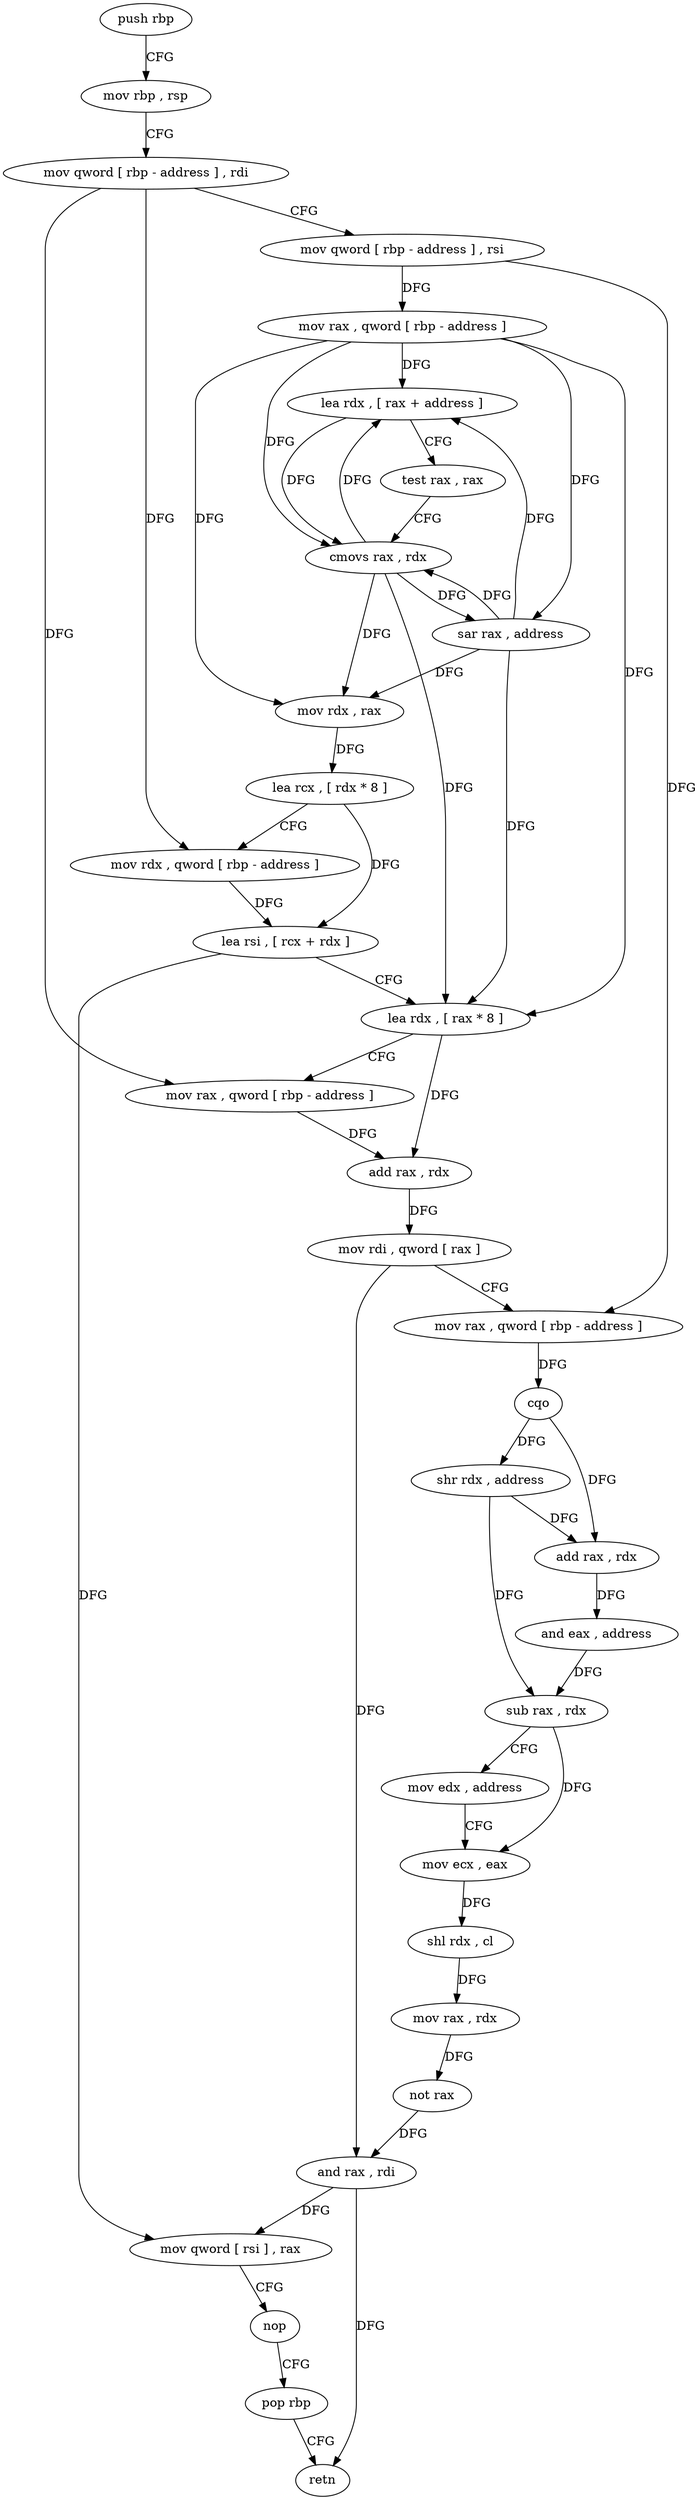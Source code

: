 digraph "func" {
"4365186" [label = "push rbp" ]
"4365187" [label = "mov rbp , rsp" ]
"4365190" [label = "mov qword [ rbp - address ] , rdi" ]
"4365194" [label = "mov qword [ rbp - address ] , rsi" ]
"4365198" [label = "mov rax , qword [ rbp - address ]" ]
"4365202" [label = "lea rdx , [ rax + address ]" ]
"4365206" [label = "test rax , rax" ]
"4365209" [label = "cmovs rax , rdx" ]
"4365213" [label = "sar rax , address" ]
"4365217" [label = "mov rdx , rax" ]
"4365220" [label = "lea rcx , [ rdx * 8 ]" ]
"4365228" [label = "mov rdx , qword [ rbp - address ]" ]
"4365232" [label = "lea rsi , [ rcx + rdx ]" ]
"4365236" [label = "lea rdx , [ rax * 8 ]" ]
"4365244" [label = "mov rax , qword [ rbp - address ]" ]
"4365248" [label = "add rax , rdx" ]
"4365251" [label = "mov rdi , qword [ rax ]" ]
"4365254" [label = "mov rax , qword [ rbp - address ]" ]
"4365258" [label = "cqo" ]
"4365260" [label = "shr rdx , address" ]
"4365264" [label = "add rax , rdx" ]
"4365267" [label = "and eax , address" ]
"4365270" [label = "sub rax , rdx" ]
"4365273" [label = "mov edx , address" ]
"4365278" [label = "mov ecx , eax" ]
"4365280" [label = "shl rdx , cl" ]
"4365283" [label = "mov rax , rdx" ]
"4365286" [label = "not rax" ]
"4365289" [label = "and rax , rdi" ]
"4365292" [label = "mov qword [ rsi ] , rax" ]
"4365295" [label = "nop" ]
"4365296" [label = "pop rbp" ]
"4365297" [label = "retn" ]
"4365186" -> "4365187" [ label = "CFG" ]
"4365187" -> "4365190" [ label = "CFG" ]
"4365190" -> "4365194" [ label = "CFG" ]
"4365190" -> "4365228" [ label = "DFG" ]
"4365190" -> "4365244" [ label = "DFG" ]
"4365194" -> "4365198" [ label = "DFG" ]
"4365194" -> "4365254" [ label = "DFG" ]
"4365198" -> "4365202" [ label = "DFG" ]
"4365198" -> "4365209" [ label = "DFG" ]
"4365198" -> "4365213" [ label = "DFG" ]
"4365198" -> "4365217" [ label = "DFG" ]
"4365198" -> "4365236" [ label = "DFG" ]
"4365202" -> "4365206" [ label = "CFG" ]
"4365202" -> "4365209" [ label = "DFG" ]
"4365206" -> "4365209" [ label = "CFG" ]
"4365209" -> "4365213" [ label = "DFG" ]
"4365209" -> "4365202" [ label = "DFG" ]
"4365209" -> "4365217" [ label = "DFG" ]
"4365209" -> "4365236" [ label = "DFG" ]
"4365213" -> "4365217" [ label = "DFG" ]
"4365213" -> "4365202" [ label = "DFG" ]
"4365213" -> "4365209" [ label = "DFG" ]
"4365213" -> "4365236" [ label = "DFG" ]
"4365217" -> "4365220" [ label = "DFG" ]
"4365220" -> "4365228" [ label = "CFG" ]
"4365220" -> "4365232" [ label = "DFG" ]
"4365228" -> "4365232" [ label = "DFG" ]
"4365232" -> "4365236" [ label = "CFG" ]
"4365232" -> "4365292" [ label = "DFG" ]
"4365236" -> "4365244" [ label = "CFG" ]
"4365236" -> "4365248" [ label = "DFG" ]
"4365244" -> "4365248" [ label = "DFG" ]
"4365248" -> "4365251" [ label = "DFG" ]
"4365251" -> "4365254" [ label = "CFG" ]
"4365251" -> "4365289" [ label = "DFG" ]
"4365254" -> "4365258" [ label = "DFG" ]
"4365258" -> "4365260" [ label = "DFG" ]
"4365258" -> "4365264" [ label = "DFG" ]
"4365260" -> "4365264" [ label = "DFG" ]
"4365260" -> "4365270" [ label = "DFG" ]
"4365264" -> "4365267" [ label = "DFG" ]
"4365267" -> "4365270" [ label = "DFG" ]
"4365270" -> "4365273" [ label = "CFG" ]
"4365270" -> "4365278" [ label = "DFG" ]
"4365273" -> "4365278" [ label = "CFG" ]
"4365278" -> "4365280" [ label = "DFG" ]
"4365280" -> "4365283" [ label = "DFG" ]
"4365283" -> "4365286" [ label = "DFG" ]
"4365286" -> "4365289" [ label = "DFG" ]
"4365289" -> "4365292" [ label = "DFG" ]
"4365289" -> "4365297" [ label = "DFG" ]
"4365292" -> "4365295" [ label = "CFG" ]
"4365295" -> "4365296" [ label = "CFG" ]
"4365296" -> "4365297" [ label = "CFG" ]
}
